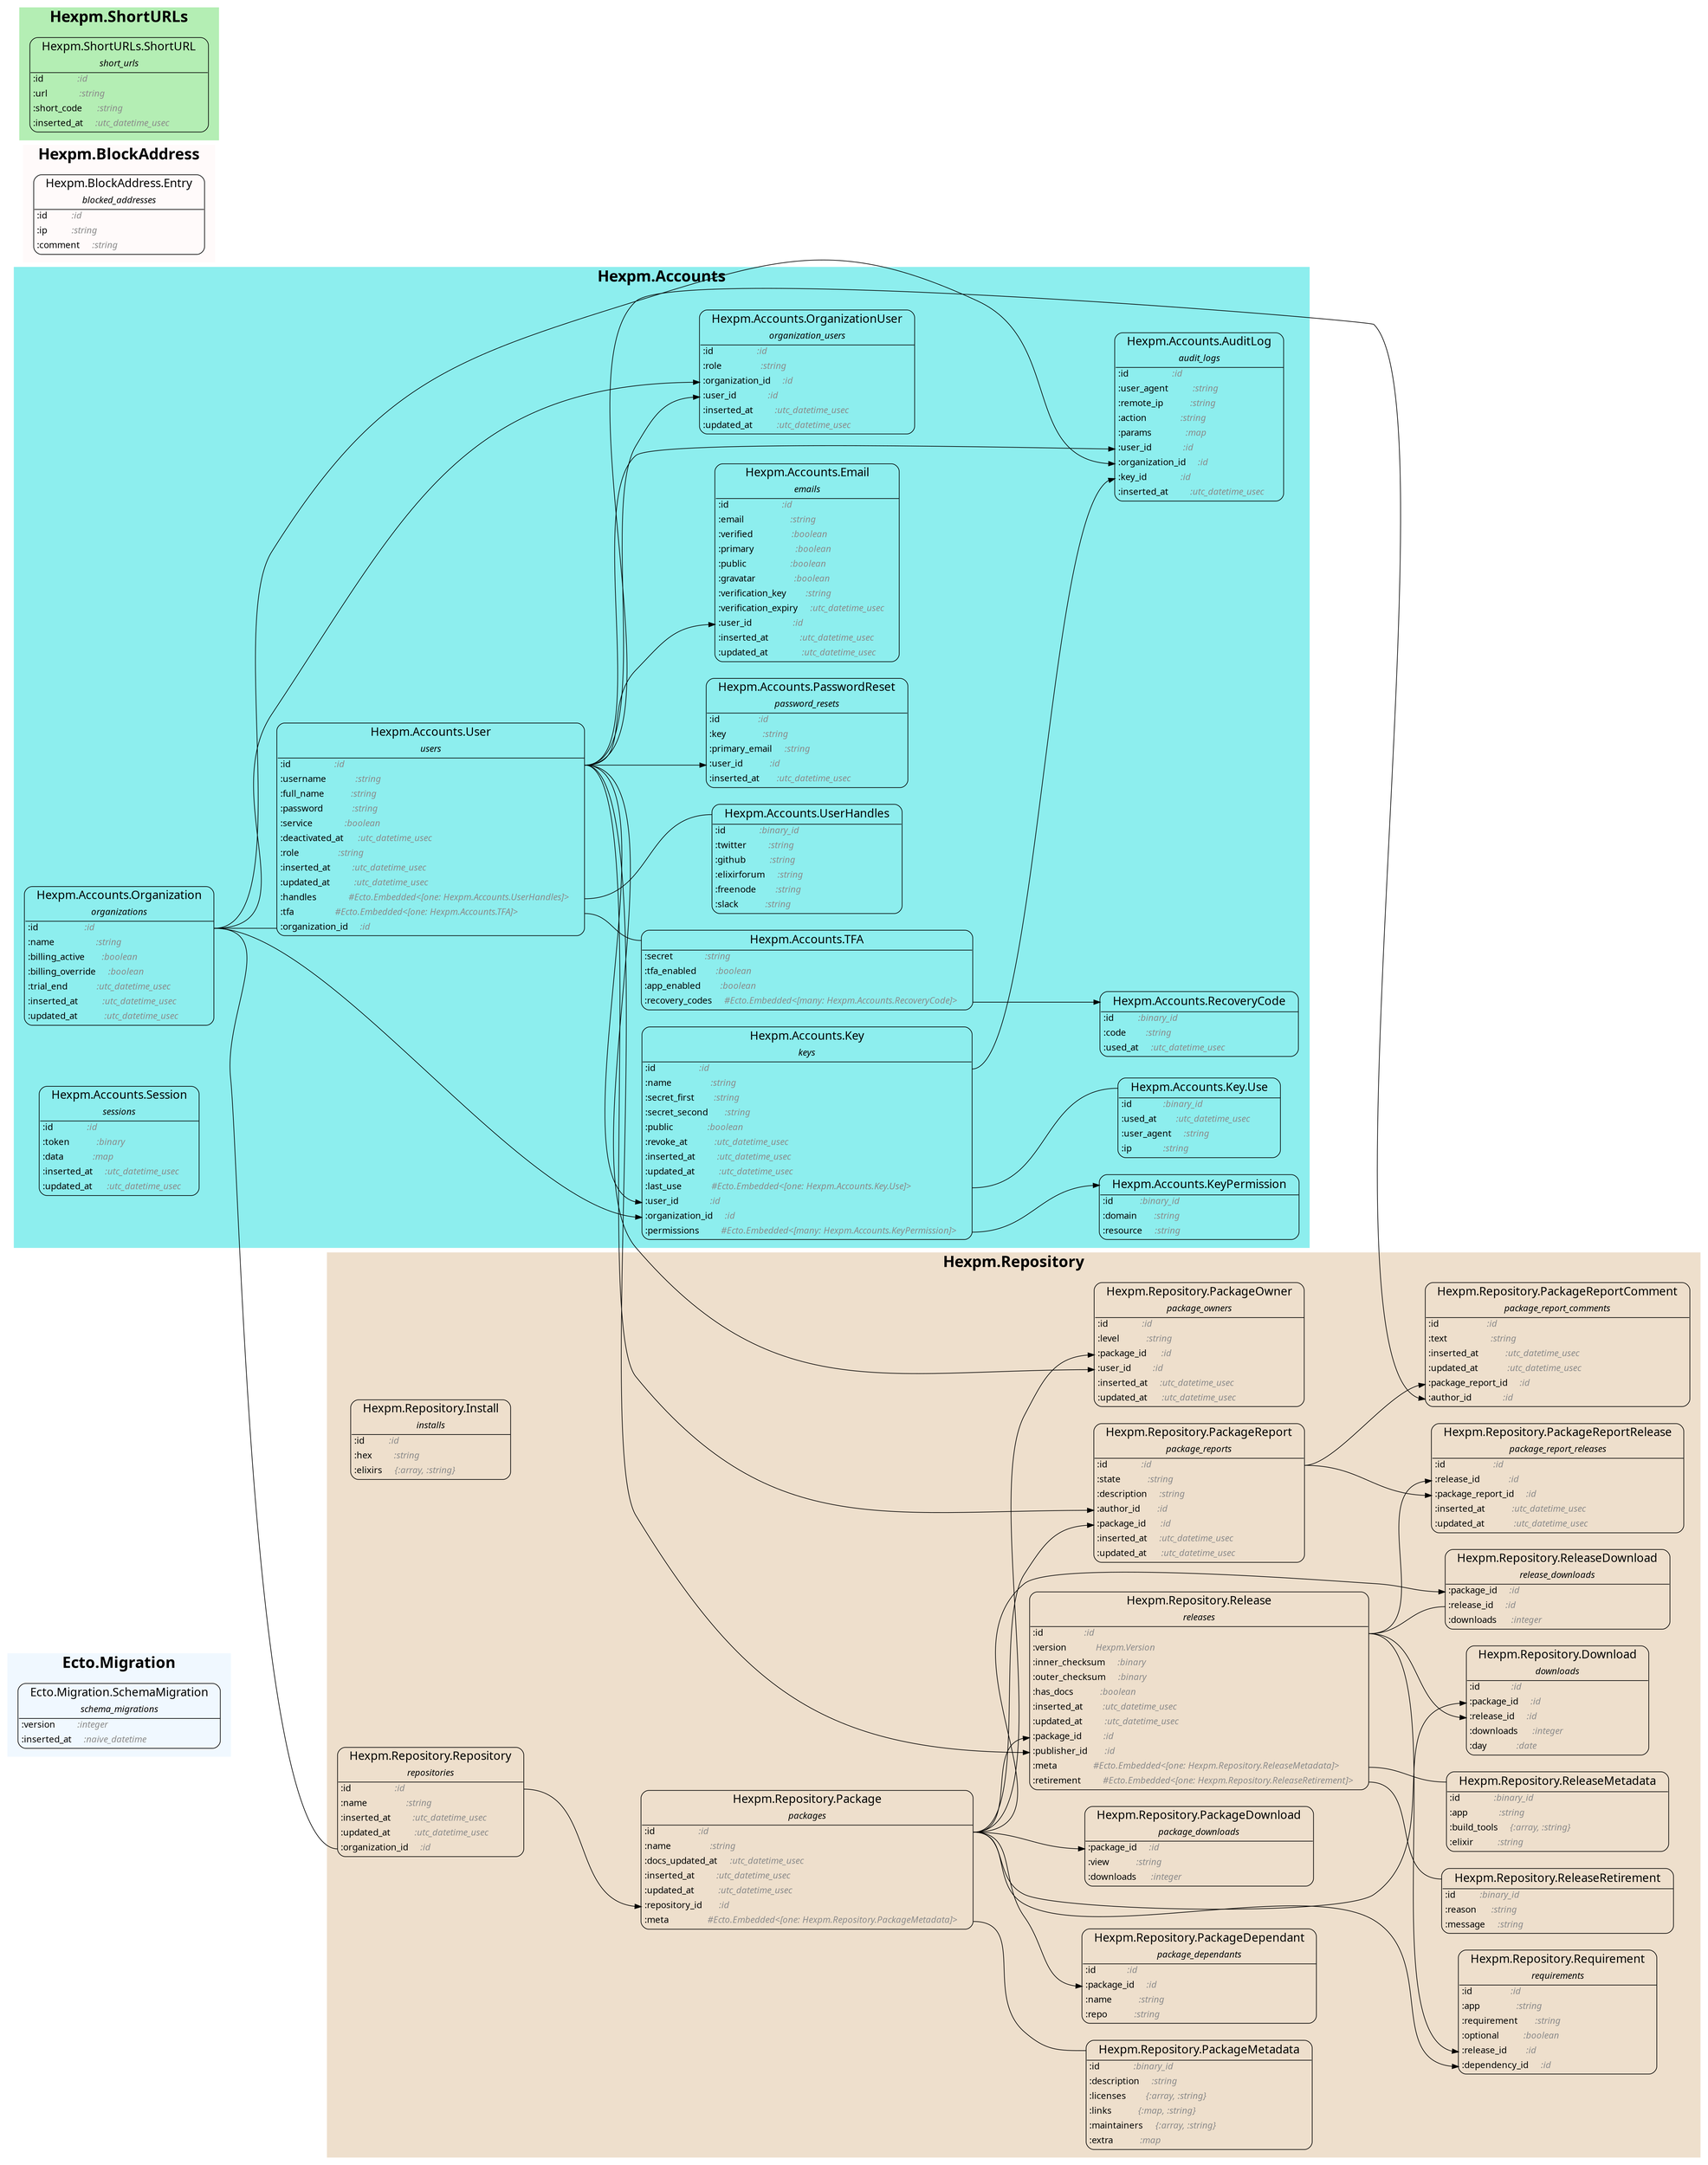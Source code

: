 digraph {
  ranksep=1.0; rankdir=LR;
  node [shape = none, fontname="Roboto Mono"];
  
  subgraph "cluster_Ecto.Migration" {
    style=filled
    fontname="Roboto Mono"
    color = "#f0f8ff"
    label = <<font point-size='24'><b>Ecto.Migration</b></font>>
    "Ecto.Migration.SchemaMigration" [label= <<table align='left' border='1' style='rounded' cellspacing='0' cellpadding='4' cellborder='0'><tr><td port='header@schema_module'><font point-size='18'>   Ecto.Migration.SchemaMigration   </font></td></tr><tr><td border='1' sides='b' colspan='2'><font point-size='14'><i>schema_migrations</i></font></td></tr><tr><td align='left' port='field@version'>:version         <i><font color='gray54'>:integer            </font></i></td></tr><tr><td align='left' port='field@inserted_at'>:inserted_at     <i><font color='gray54'>:naive_datetime     </font></i></td></tr></table>>]
  }
  subgraph "cluster_Hexpm.Accounts" {
    style=filled
    fontname="Roboto Mono"
    color = "#8deeee"
    label = <<font point-size='24'><b>Hexpm.Accounts</b></font>>
    "Hexpm.Accounts.AuditLog" [label= <<table align='left' border='1' style='rounded' cellspacing='0' cellpadding='4' cellborder='0'><tr><td port='header@schema_module'><font point-size='18'>   Hexpm.Accounts.AuditLog   </font></td></tr><tr><td border='1' sides='b' colspan='2'><font point-size='14'><i>audit_logs</i></font></td></tr><tr><td align='left' port='field@id'>:id                  <i><font color='gray54'>:id                    </font></i></td></tr><tr><td align='left' port='field@user_agent'>:user_agent          <i><font color='gray54'>:string                </font></i></td></tr><tr><td align='left' port='field@remote_ip'>:remote_ip           <i><font color='gray54'>:string                </font></i></td></tr><tr><td align='left' port='field@action'>:action              <i><font color='gray54'>:string                </font></i></td></tr><tr><td align='left' port='field@params'>:params              <i><font color='gray54'>:map                   </font></i></td></tr><tr><td align='left' port='field@user_id'>:user_id             <i><font color='gray54'>:id                    </font></i></td></tr><tr><td align='left' port='field@organization_id'>:organization_id     <i><font color='gray54'>:id                    </font></i></td></tr><tr><td align='left' port='field@key_id'>:key_id              <i><font color='gray54'>:id                    </font></i></td></tr><tr><td align='left' port='field@inserted_at'>:inserted_at         <i><font color='gray54'>:utc_datetime_usec     </font></i></td></tr></table>>]
  "Hexpm.Accounts.Email" [label= <<table align='left' border='1' style='rounded' cellspacing='0' cellpadding='4' cellborder='0'><tr><td port='header@schema_module'><font point-size='18'>   Hexpm.Accounts.Email   </font></td></tr><tr><td border='1' sides='b' colspan='2'><font point-size='14'><i>emails</i></font></td></tr><tr><td align='left' port='field@id'>:id                      <i><font color='gray54'>:id                    </font></i></td></tr><tr><td align='left' port='field@email'>:email                   <i><font color='gray54'>:string                </font></i></td></tr><tr><td align='left' port='field@verified'>:verified                <i><font color='gray54'>:boolean               </font></i></td></tr><tr><td align='left' port='field@primary'>:primary                 <i><font color='gray54'>:boolean               </font></i></td></tr><tr><td align='left' port='field@public'>:public                  <i><font color='gray54'>:boolean               </font></i></td></tr><tr><td align='left' port='field@gravatar'>:gravatar                <i><font color='gray54'>:boolean               </font></i></td></tr><tr><td align='left' port='field@verification_key'>:verification_key        <i><font color='gray54'>:string                </font></i></td></tr><tr><td align='left' port='field@verification_expiry'>:verification_expiry     <i><font color='gray54'>:utc_datetime_usec     </font></i></td></tr><tr><td align='left' port='field@user_id'>:user_id                 <i><font color='gray54'>:id                    </font></i></td></tr><tr><td align='left' port='field@inserted_at'>:inserted_at             <i><font color='gray54'>:utc_datetime_usec     </font></i></td></tr><tr><td align='left' port='field@updated_at'>:updated_at              <i><font color='gray54'>:utc_datetime_usec     </font></i></td></tr></table>>]
  "Hexpm.Accounts.Key" [label= <<table align='left' border='1' style='rounded' cellspacing='0' cellpadding='4' cellborder='0'><tr><td port='header@schema_module'><font point-size='18'>   Hexpm.Accounts.Key   </font></td></tr><tr><td border='1' sides='b' colspan='2'><font point-size='14'><i>keys</i></font></td></tr><tr><td align='left' port='field@id'>:id                  <i><font color='gray54'>:id                                                      </font></i></td></tr><tr><td align='left' port='field@name'>:name                <i><font color='gray54'>:string                                                  </font></i></td></tr><tr><td align='left' port='field@secret_first'>:secret_first        <i><font color='gray54'>:string                                                  </font></i></td></tr><tr><td align='left' port='field@secret_second'>:secret_second       <i><font color='gray54'>:string                                                  </font></i></td></tr><tr><td align='left' port='field@public'>:public              <i><font color='gray54'>:boolean                                                 </font></i></td></tr><tr><td align='left' port='field@revoke_at'>:revoke_at           <i><font color='gray54'>:utc_datetime_usec                                       </font></i></td></tr><tr><td align='left' port='field@inserted_at'>:inserted_at         <i><font color='gray54'>:utc_datetime_usec                                       </font></i></td></tr><tr><td align='left' port='field@updated_at'>:updated_at          <i><font color='gray54'>:utc_datetime_usec                                       </font></i></td></tr><tr><td align='left' port='field@last_use'>:last_use            <i><font color='gray54'>#Ecto.Embedded&lt;[one: Hexpm.Accounts.Key.Use]&gt;            </font></i></td></tr><tr><td align='left' port='field@user_id'>:user_id             <i><font color='gray54'>:id                                                      </font></i></td></tr><tr><td align='left' port='field@organization_id'>:organization_id     <i><font color='gray54'>:id                                                      </font></i></td></tr><tr><td align='left' port='field@permissions'>:permissions         <i><font color='gray54'>#Ecto.Embedded&lt;[many: Hexpm.Accounts.KeyPermission]&gt;     </font></i></td></tr></table>>]
  "Hexpm.Accounts.Key.Use" [label= <<table align='left' border='1' style='rounded' cellspacing='0' cellpadding='4' cellborder='0'><tr><td border='1' sides='b' colspan='2' port='header@schema_module'><font point-size='18'>   Hexpm.Accounts.Key.Use   </font></td></tr><tr><td align='left' port='field@id'>:id             <i><font color='gray54'>:binary_id             </font></i></td></tr><tr><td align='left' port='field@used_at'>:used_at        <i><font color='gray54'>:utc_datetime_usec     </font></i></td></tr><tr><td align='left' port='field@user_agent'>:user_agent     <i><font color='gray54'>:string                </font></i></td></tr><tr><td align='left' port='field@ip'>:ip             <i><font color='gray54'>:string                </font></i></td></tr></table>>]
  "Hexpm.Accounts.KeyPermission" [label= <<table align='left' border='1' style='rounded' cellspacing='0' cellpadding='4' cellborder='0'><tr><td border='1' sides='b' colspan='2' port='header@schema_module'><font point-size='18'>   Hexpm.Accounts.KeyPermission   </font></td></tr><tr><td align='left' port='field@id'>:id           <i><font color='gray54'>:binary_id     </font></i></td></tr><tr><td align='left' port='field@domain'>:domain       <i><font color='gray54'>:string        </font></i></td></tr><tr><td align='left' port='field@resource'>:resource     <i><font color='gray54'>:string        </font></i></td></tr></table>>]
  "Hexpm.Accounts.Organization" [label= <<table align='left' border='1' style='rounded' cellspacing='0' cellpadding='4' cellborder='0'><tr><td port='header@schema_module'><font point-size='18'>   Hexpm.Accounts.Organization   </font></td></tr><tr><td border='1' sides='b' colspan='2'><font point-size='14'><i>organizations</i></font></td></tr><tr><td align='left' port='field@id'>:id                   <i><font color='gray54'>:id                    </font></i></td></tr><tr><td align='left' port='field@name'>:name                 <i><font color='gray54'>:string                </font></i></td></tr><tr><td align='left' port='field@billing_active'>:billing_active       <i><font color='gray54'>:boolean               </font></i></td></tr><tr><td align='left' port='field@billing_override'>:billing_override     <i><font color='gray54'>:boolean               </font></i></td></tr><tr><td align='left' port='field@trial_end'>:trial_end            <i><font color='gray54'>:utc_datetime_usec     </font></i></td></tr><tr><td align='left' port='field@inserted_at'>:inserted_at          <i><font color='gray54'>:utc_datetime_usec     </font></i></td></tr><tr><td align='left' port='field@updated_at'>:updated_at           <i><font color='gray54'>:utc_datetime_usec     </font></i></td></tr></table>>]
  "Hexpm.Accounts.OrganizationUser" [label= <<table align='left' border='1' style='rounded' cellspacing='0' cellpadding='4' cellborder='0'><tr><td port='header@schema_module'><font point-size='18'>   Hexpm.Accounts.OrganizationUser   </font></td></tr><tr><td border='1' sides='b' colspan='2'><font point-size='14'><i>organization_users</i></font></td></tr><tr><td align='left' port='field@id'>:id                  <i><font color='gray54'>:id                    </font></i></td></tr><tr><td align='left' port='field@role'>:role                <i><font color='gray54'>:string                </font></i></td></tr><tr><td align='left' port='field@organization_id'>:organization_id     <i><font color='gray54'>:id                    </font></i></td></tr><tr><td align='left' port='field@user_id'>:user_id             <i><font color='gray54'>:id                    </font></i></td></tr><tr><td align='left' port='field@inserted_at'>:inserted_at         <i><font color='gray54'>:utc_datetime_usec     </font></i></td></tr><tr><td align='left' port='field@updated_at'>:updated_at          <i><font color='gray54'>:utc_datetime_usec     </font></i></td></tr></table>>]
  "Hexpm.Accounts.PasswordReset" [label= <<table align='left' border='1' style='rounded' cellspacing='0' cellpadding='4' cellborder='0'><tr><td port='header@schema_module'><font point-size='18'>   Hexpm.Accounts.PasswordReset   </font></td></tr><tr><td border='1' sides='b' colspan='2'><font point-size='14'><i>password_resets</i></font></td></tr><tr><td align='left' port='field@id'>:id                <i><font color='gray54'>:id                    </font></i></td></tr><tr><td align='left' port='field@key'>:key               <i><font color='gray54'>:string                </font></i></td></tr><tr><td align='left' port='field@primary_email'>:primary_email     <i><font color='gray54'>:string                </font></i></td></tr><tr><td align='left' port='field@user_id'>:user_id           <i><font color='gray54'>:id                    </font></i></td></tr><tr><td align='left' port='field@inserted_at'>:inserted_at       <i><font color='gray54'>:utc_datetime_usec     </font></i></td></tr></table>>]
  "Hexpm.Accounts.RecoveryCode" [label= <<table align='left' border='1' style='rounded' cellspacing='0' cellpadding='4' cellborder='0'><tr><td border='1' sides='b' colspan='2' port='header@schema_module'><font point-size='18'>   Hexpm.Accounts.RecoveryCode   </font></td></tr><tr><td align='left' port='field@id'>:id          <i><font color='gray54'>:binary_id             </font></i></td></tr><tr><td align='left' port='field@code'>:code        <i><font color='gray54'>:string                </font></i></td></tr><tr><td align='left' port='field@used_at'>:used_at     <i><font color='gray54'>:utc_datetime_usec     </font></i></td></tr></table>>]
  "Hexpm.Accounts.Session" [label= <<table align='left' border='1' style='rounded' cellspacing='0' cellpadding='4' cellborder='0'><tr><td port='header@schema_module'><font point-size='18'>   Hexpm.Accounts.Session   </font></td></tr><tr><td border='1' sides='b' colspan='2'><font point-size='14'><i>sessions</i></font></td></tr><tr><td align='left' port='field@id'>:id              <i><font color='gray54'>:id                    </font></i></td></tr><tr><td align='left' port='field@token'>:token           <i><font color='gray54'>:binary                </font></i></td></tr><tr><td align='left' port='field@data'>:data            <i><font color='gray54'>:map                   </font></i></td></tr><tr><td align='left' port='field@inserted_at'>:inserted_at     <i><font color='gray54'>:utc_datetime_usec     </font></i></td></tr><tr><td align='left' port='field@updated_at'>:updated_at      <i><font color='gray54'>:utc_datetime_usec     </font></i></td></tr></table>>]
  "Hexpm.Accounts.TFA" [label= <<table align='left' border='1' style='rounded' cellspacing='0' cellpadding='4' cellborder='0'><tr><td border='1' sides='b' colspan='2' port='header@schema_module'><font point-size='18'>   Hexpm.Accounts.TFA   </font></td></tr><tr><td align='left' port='field@secret'>:secret             <i><font color='gray54'>:string                                                 </font></i></td></tr><tr><td align='left' port='field@tfa_enabled'>:tfa_enabled        <i><font color='gray54'>:boolean                                                </font></i></td></tr><tr><td align='left' port='field@app_enabled'>:app_enabled        <i><font color='gray54'>:boolean                                                </font></i></td></tr><tr><td align='left' port='field@recovery_codes'>:recovery_codes     <i><font color='gray54'>#Ecto.Embedded&lt;[many: Hexpm.Accounts.RecoveryCode]&gt;     </font></i></td></tr></table>>]
  "Hexpm.Accounts.User" [label= <<table align='left' border='1' style='rounded' cellspacing='0' cellpadding='4' cellborder='0'><tr><td port='header@schema_module'><font point-size='18'>   Hexpm.Accounts.User   </font></td></tr><tr><td border='1' sides='b' colspan='2'><font point-size='14'><i>users</i></font></td></tr><tr><td align='left' port='field@id'>:id                  <i><font color='gray54'>:id                                                   </font></i></td></tr><tr><td align='left' port='field@username'>:username            <i><font color='gray54'>:string                                               </font></i></td></tr><tr><td align='left' port='field@full_name'>:full_name           <i><font color='gray54'>:string                                               </font></i></td></tr><tr><td align='left' port='field@password'>:password            <i><font color='gray54'>:string                                               </font></i></td></tr><tr><td align='left' port='field@service'>:service             <i><font color='gray54'>:boolean                                              </font></i></td></tr><tr><td align='left' port='field@deactivated_at'>:deactivated_at      <i><font color='gray54'>:utc_datetime_usec                                    </font></i></td></tr><tr><td align='left' port='field@role'>:role                <i><font color='gray54'>:string                                               </font></i></td></tr><tr><td align='left' port='field@inserted_at'>:inserted_at         <i><font color='gray54'>:utc_datetime_usec                                    </font></i></td></tr><tr><td align='left' port='field@updated_at'>:updated_at          <i><font color='gray54'>:utc_datetime_usec                                    </font></i></td></tr><tr><td align='left' port='field@handles'>:handles             <i><font color='gray54'>#Ecto.Embedded&lt;[one: Hexpm.Accounts.UserHandles]&gt;     </font></i></td></tr><tr><td align='left' port='field@tfa'>:tfa                 <i><font color='gray54'>#Ecto.Embedded&lt;[one: Hexpm.Accounts.TFA]&gt;             </font></i></td></tr><tr><td align='left' port='field@organization_id'>:organization_id     <i><font color='gray54'>:id                                                   </font></i></td></tr></table>>]
  "Hexpm.Accounts.UserHandles" [label= <<table align='left' border='1' style='rounded' cellspacing='0' cellpadding='4' cellborder='0'><tr><td border='1' sides='b' colspan='2' port='header@schema_module'><font point-size='18'>   Hexpm.Accounts.UserHandles   </font></td></tr><tr><td align='left' port='field@id'>:id              <i><font color='gray54'>:binary_id     </font></i></td></tr><tr><td align='left' port='field@twitter'>:twitter         <i><font color='gray54'>:string        </font></i></td></tr><tr><td align='left' port='field@github'>:github          <i><font color='gray54'>:string        </font></i></td></tr><tr><td align='left' port='field@elixirforum'>:elixirforum     <i><font color='gray54'>:string        </font></i></td></tr><tr><td align='left' port='field@freenode'>:freenode        <i><font color='gray54'>:string        </font></i></td></tr><tr><td align='left' port='field@slack'>:slack           <i><font color='gray54'>:string        </font></i></td></tr></table>>]
  }
  subgraph "cluster_Hexpm.BlockAddress" {
    style=filled
    fontname="Roboto Mono"
    color = "#fffafa"
    label = <<font point-size='24'><b>Hexpm.BlockAddress</b></font>>
    "Hexpm.BlockAddress.Entry" [label= <<table align='left' border='1' style='rounded' cellspacing='0' cellpadding='4' cellborder='0'><tr><td port='header@schema_module'><font point-size='18'>   Hexpm.BlockAddress.Entry   </font></td></tr><tr><td border='1' sides='b' colspan='2'><font point-size='14'><i>blocked_addresses</i></font></td></tr><tr><td align='left' port='field@id'>:id          <i><font color='gray54'>:id         </font></i></td></tr><tr><td align='left' port='field@ip'>:ip          <i><font color='gray54'>:string     </font></i></td></tr><tr><td align='left' port='field@comment'>:comment     <i><font color='gray54'>:string     </font></i></td></tr></table>>]
  }
  subgraph "cluster_Hexpm.Repository" {
    style=filled
    fontname="Roboto Mono"
    color = "#eedfcc"
    label = <<font point-size='24'><b>Hexpm.Repository</b></font>>
    "Hexpm.Repository.Download" [label= <<table align='left' border='1' style='rounded' cellspacing='0' cellpadding='4' cellborder='0'><tr><td port='header@schema_module'><font point-size='18'>   Hexpm.Repository.Download   </font></td></tr><tr><td border='1' sides='b' colspan='2'><font point-size='14'><i>downloads</i></font></td></tr><tr><td align='left' port='field@id'>:id             <i><font color='gray54'>:id          </font></i></td></tr><tr><td align='left' port='field@package_id'>:package_id     <i><font color='gray54'>:id          </font></i></td></tr><tr><td align='left' port='field@release_id'>:release_id     <i><font color='gray54'>:id          </font></i></td></tr><tr><td align='left' port='field@downloads'>:downloads      <i><font color='gray54'>:integer     </font></i></td></tr><tr><td align='left' port='field@day'>:day            <i><font color='gray54'>:date        </font></i></td></tr></table>>]
  "Hexpm.Repository.Install" [label= <<table align='left' border='1' style='rounded' cellspacing='0' cellpadding='4' cellborder='0'><tr><td port='header@schema_module'><font point-size='18'>   Hexpm.Repository.Install   </font></td></tr><tr><td border='1' sides='b' colspan='2'><font point-size='14'><i>installs</i></font></td></tr><tr><td align='left' port='field@id'>:id          <i><font color='gray54'>:id                   </font></i></td></tr><tr><td align='left' port='field@hex'>:hex         <i><font color='gray54'>:string               </font></i></td></tr><tr><td align='left' port='field@elixirs'>:elixirs     <i><font color='gray54'>{:array, :string}     </font></i></td></tr></table>>]
  "Hexpm.Repository.Package" [label= <<table align='left' border='1' style='rounded' cellspacing='0' cellpadding='4' cellborder='0'><tr><td port='header@schema_module'><font point-size='18'>   Hexpm.Repository.Package   </font></td></tr><tr><td border='1' sides='b' colspan='2'><font point-size='14'><i>packages</i></font></td></tr><tr><td align='left' port='field@id'>:id                  <i><font color='gray54'>:id                                                         </font></i></td></tr><tr><td align='left' port='field@name'>:name                <i><font color='gray54'>:string                                                     </font></i></td></tr><tr><td align='left' port='field@docs_updated_at'>:docs_updated_at     <i><font color='gray54'>:utc_datetime_usec                                          </font></i></td></tr><tr><td align='left' port='field@inserted_at'>:inserted_at         <i><font color='gray54'>:utc_datetime_usec                                          </font></i></td></tr><tr><td align='left' port='field@updated_at'>:updated_at          <i><font color='gray54'>:utc_datetime_usec                                          </font></i></td></tr><tr><td align='left' port='field@repository_id'>:repository_id       <i><font color='gray54'>:id                                                         </font></i></td></tr><tr><td align='left' port='field@meta'>:meta                <i><font color='gray54'>#Ecto.Embedded&lt;[one: Hexpm.Repository.PackageMetadata]&gt;     </font></i></td></tr></table>>]
  "Hexpm.Repository.PackageDependant" [label= <<table align='left' border='1' style='rounded' cellspacing='0' cellpadding='4' cellborder='0'><tr><td port='header@schema_module'><font point-size='18'>   Hexpm.Repository.PackageDependant   </font></td></tr><tr><td border='1' sides='b' colspan='2'><font point-size='14'><i>package_dependants</i></font></td></tr><tr><td align='left' port='field@id'>:id             <i><font color='gray54'>:id         </font></i></td></tr><tr><td align='left' port='field@package_id'>:package_id     <i><font color='gray54'>:id         </font></i></td></tr><tr><td align='left' port='field@name'>:name           <i><font color='gray54'>:string     </font></i></td></tr><tr><td align='left' port='field@repo'>:repo           <i><font color='gray54'>:string     </font></i></td></tr></table>>]
  "Hexpm.Repository.PackageDownload" [label= <<table align='left' border='1' style='rounded' cellspacing='0' cellpadding='4' cellborder='0'><tr><td port='header@schema_module'><font point-size='18'>   Hexpm.Repository.PackageDownload   </font></td></tr><tr><td border='1' sides='b' colspan='2'><font point-size='14'><i>package_downloads</i></font></td></tr><tr><td align='left' port='field@package_id'>:package_id     <i><font color='gray54'>:id          </font></i></td></tr><tr><td align='left' port='field@view'>:view           <i><font color='gray54'>:string      </font></i></td></tr><tr><td align='left' port='field@downloads'>:downloads      <i><font color='gray54'>:integer     </font></i></td></tr></table>>]
  "Hexpm.Repository.PackageMetadata" [label= <<table align='left' border='1' style='rounded' cellspacing='0' cellpadding='4' cellborder='0'><tr><td border='1' sides='b' colspan='2' port='header@schema_module'><font point-size='18'>   Hexpm.Repository.PackageMetadata   </font></td></tr><tr><td align='left' port='field@id'>:id              <i><font color='gray54'>:binary_id            </font></i></td></tr><tr><td align='left' port='field@description'>:description     <i><font color='gray54'>:string               </font></i></td></tr><tr><td align='left' port='field@licenses'>:licenses        <i><font color='gray54'>{:array, :string}     </font></i></td></tr><tr><td align='left' port='field@links'>:links           <i><font color='gray54'>{:map, :string}       </font></i></td></tr><tr><td align='left' port='field@maintainers'>:maintainers     <i><font color='gray54'>{:array, :string}     </font></i></td></tr><tr><td align='left' port='field@extra'>:extra           <i><font color='gray54'>:map                  </font></i></td></tr></table>>]
  "Hexpm.Repository.PackageOwner" [label= <<table align='left' border='1' style='rounded' cellspacing='0' cellpadding='4' cellborder='0'><tr><td port='header@schema_module'><font point-size='18'>   Hexpm.Repository.PackageOwner   </font></td></tr><tr><td border='1' sides='b' colspan='2'><font point-size='14'><i>package_owners</i></font></td></tr><tr><td align='left' port='field@id'>:id              <i><font color='gray54'>:id                    </font></i></td></tr><tr><td align='left' port='field@level'>:level           <i><font color='gray54'>:string                </font></i></td></tr><tr><td align='left' port='field@package_id'>:package_id      <i><font color='gray54'>:id                    </font></i></td></tr><tr><td align='left' port='field@user_id'>:user_id         <i><font color='gray54'>:id                    </font></i></td></tr><tr><td align='left' port='field@inserted_at'>:inserted_at     <i><font color='gray54'>:utc_datetime_usec     </font></i></td></tr><tr><td align='left' port='field@updated_at'>:updated_at      <i><font color='gray54'>:utc_datetime_usec     </font></i></td></tr></table>>]
  "Hexpm.Repository.PackageReport" [label= <<table align='left' border='1' style='rounded' cellspacing='0' cellpadding='4' cellborder='0'><tr><td port='header@schema_module'><font point-size='18'>   Hexpm.Repository.PackageReport   </font></td></tr><tr><td border='1' sides='b' colspan='2'><font point-size='14'><i>package_reports</i></font></td></tr><tr><td align='left' port='field@id'>:id              <i><font color='gray54'>:id                    </font></i></td></tr><tr><td align='left' port='field@state'>:state           <i><font color='gray54'>:string                </font></i></td></tr><tr><td align='left' port='field@description'>:description     <i><font color='gray54'>:string                </font></i></td></tr><tr><td align='left' port='field@author_id'>:author_id       <i><font color='gray54'>:id                    </font></i></td></tr><tr><td align='left' port='field@package_id'>:package_id      <i><font color='gray54'>:id                    </font></i></td></tr><tr><td align='left' port='field@inserted_at'>:inserted_at     <i><font color='gray54'>:utc_datetime_usec     </font></i></td></tr><tr><td align='left' port='field@updated_at'>:updated_at      <i><font color='gray54'>:utc_datetime_usec     </font></i></td></tr></table>>]
  "Hexpm.Repository.PackageReportComment" [label= <<table align='left' border='1' style='rounded' cellspacing='0' cellpadding='4' cellborder='0'><tr><td port='header@schema_module'><font point-size='18'>   Hexpm.Repository.PackageReportComment   </font></td></tr><tr><td border='1' sides='b' colspan='2'><font point-size='14'><i>package_report_comments</i></font></td></tr><tr><td align='left' port='field@id'>:id                    <i><font color='gray54'>:id                    </font></i></td></tr><tr><td align='left' port='field@text'>:text                  <i><font color='gray54'>:string                </font></i></td></tr><tr><td align='left' port='field@inserted_at'>:inserted_at           <i><font color='gray54'>:utc_datetime_usec     </font></i></td></tr><tr><td align='left' port='field@updated_at'>:updated_at            <i><font color='gray54'>:utc_datetime_usec     </font></i></td></tr><tr><td align='left' port='field@package_report_id'>:package_report_id     <i><font color='gray54'>:id                    </font></i></td></tr><tr><td align='left' port='field@author_id'>:author_id             <i><font color='gray54'>:id                    </font></i></td></tr></table>>]
  "Hexpm.Repository.PackageReportRelease" [label= <<table align='left' border='1' style='rounded' cellspacing='0' cellpadding='4' cellborder='0'><tr><td port='header@schema_module'><font point-size='18'>   Hexpm.Repository.PackageReportRelease   </font></td></tr><tr><td border='1' sides='b' colspan='2'><font point-size='14'><i>package_report_releases</i></font></td></tr><tr><td align='left' port='field@id'>:id                    <i><font color='gray54'>:id                    </font></i></td></tr><tr><td align='left' port='field@release_id'>:release_id            <i><font color='gray54'>:id                    </font></i></td></tr><tr><td align='left' port='field@package_report_id'>:package_report_id     <i><font color='gray54'>:id                    </font></i></td></tr><tr><td align='left' port='field@inserted_at'>:inserted_at           <i><font color='gray54'>:utc_datetime_usec     </font></i></td></tr><tr><td align='left' port='field@updated_at'>:updated_at            <i><font color='gray54'>:utc_datetime_usec     </font></i></td></tr></table>>]
  "Hexpm.Repository.Release" [label= <<table align='left' border='1' style='rounded' cellspacing='0' cellpadding='4' cellborder='0'><tr><td port='header@schema_module'><font point-size='18'>   Hexpm.Repository.Release   </font></td></tr><tr><td border='1' sides='b' colspan='2'><font point-size='14'><i>releases</i></font></td></tr><tr><td align='left' port='field@id'>:id                 <i><font color='gray54'>:id                                                           </font></i></td></tr><tr><td align='left' port='field@version'>:version            <i><font color='gray54'>Hexpm.Version                                                 </font></i></td></tr><tr><td align='left' port='field@inner_checksum'>:inner_checksum     <i><font color='gray54'>:binary                                                       </font></i></td></tr><tr><td align='left' port='field@outer_checksum'>:outer_checksum     <i><font color='gray54'>:binary                                                       </font></i></td></tr><tr><td align='left' port='field@has_docs'>:has_docs           <i><font color='gray54'>:boolean                                                      </font></i></td></tr><tr><td align='left' port='field@inserted_at'>:inserted_at        <i><font color='gray54'>:utc_datetime_usec                                            </font></i></td></tr><tr><td align='left' port='field@updated_at'>:updated_at         <i><font color='gray54'>:utc_datetime_usec                                            </font></i></td></tr><tr><td align='left' port='field@package_id'>:package_id         <i><font color='gray54'>:id                                                           </font></i></td></tr><tr><td align='left' port='field@publisher_id'>:publisher_id       <i><font color='gray54'>:id                                                           </font></i></td></tr><tr><td align='left' port='field@meta'>:meta               <i><font color='gray54'>#Ecto.Embedded&lt;[one: Hexpm.Repository.ReleaseMetadata]&gt;       </font></i></td></tr><tr><td align='left' port='field@retirement'>:retirement         <i><font color='gray54'>#Ecto.Embedded&lt;[one: Hexpm.Repository.ReleaseRetirement]&gt;     </font></i></td></tr></table>>]
  "Hexpm.Repository.ReleaseDownload" [label= <<table align='left' border='1' style='rounded' cellspacing='0' cellpadding='4' cellborder='0'><tr><td port='header@schema_module'><font point-size='18'>   Hexpm.Repository.ReleaseDownload   </font></td></tr><tr><td border='1' sides='b' colspan='2'><font point-size='14'><i>release_downloads</i></font></td></tr><tr><td align='left' port='field@package_id'>:package_id     <i><font color='gray54'>:id          </font></i></td></tr><tr><td align='left' port='field@release_id'>:release_id     <i><font color='gray54'>:id          </font></i></td></tr><tr><td align='left' port='field@downloads'>:downloads      <i><font color='gray54'>:integer     </font></i></td></tr></table>>]
  "Hexpm.Repository.ReleaseMetadata" [label= <<table align='left' border='1' style='rounded' cellspacing='0' cellpadding='4' cellborder='0'><tr><td border='1' sides='b' colspan='2' port='header@schema_module'><font point-size='18'>   Hexpm.Repository.ReleaseMetadata   </font></td></tr><tr><td align='left' port='field@id'>:id              <i><font color='gray54'>:binary_id            </font></i></td></tr><tr><td align='left' port='field@app'>:app             <i><font color='gray54'>:string               </font></i></td></tr><tr><td align='left' port='field@build_tools'>:build_tools     <i><font color='gray54'>{:array, :string}     </font></i></td></tr><tr><td align='left' port='field@elixir'>:elixir          <i><font color='gray54'>:string               </font></i></td></tr></table>>]
  "Hexpm.Repository.ReleaseRetirement" [label= <<table align='left' border='1' style='rounded' cellspacing='0' cellpadding='4' cellborder='0'><tr><td border='1' sides='b' colspan='2' port='header@schema_module'><font point-size='18'>   Hexpm.Repository.ReleaseRetirement   </font></td></tr><tr><td align='left' port='field@id'>:id          <i><font color='gray54'>:binary_id     </font></i></td></tr><tr><td align='left' port='field@reason'>:reason      <i><font color='gray54'>:string        </font></i></td></tr><tr><td align='left' port='field@message'>:message     <i><font color='gray54'>:string        </font></i></td></tr></table>>]
  "Hexpm.Repository.Repository" [label= <<table align='left' border='1' style='rounded' cellspacing='0' cellpadding='4' cellborder='0'><tr><td port='header@schema_module'><font point-size='18'>   Hexpm.Repository.Repository   </font></td></tr><tr><td border='1' sides='b' colspan='2'><font point-size='14'><i>repositories</i></font></td></tr><tr><td align='left' port='field@id'>:id                  <i><font color='gray54'>:id                    </font></i></td></tr><tr><td align='left' port='field@name'>:name                <i><font color='gray54'>:string                </font></i></td></tr><tr><td align='left' port='field@inserted_at'>:inserted_at         <i><font color='gray54'>:utc_datetime_usec     </font></i></td></tr><tr><td align='left' port='field@updated_at'>:updated_at          <i><font color='gray54'>:utc_datetime_usec     </font></i></td></tr><tr><td align='left' port='field@organization_id'>:organization_id     <i><font color='gray54'>:id                    </font></i></td></tr></table>>]
  "Hexpm.Repository.Requirement" [label= <<table align='left' border='1' style='rounded' cellspacing='0' cellpadding='4' cellborder='0'><tr><td port='header@schema_module'><font point-size='18'>   Hexpm.Repository.Requirement   </font></td></tr><tr><td border='1' sides='b' colspan='2'><font point-size='14'><i>requirements</i></font></td></tr><tr><td align='left' port='field@id'>:id                <i><font color='gray54'>:id          </font></i></td></tr><tr><td align='left' port='field@app'>:app               <i><font color='gray54'>:string      </font></i></td></tr><tr><td align='left' port='field@requirement'>:requirement       <i><font color='gray54'>:string      </font></i></td></tr><tr><td align='left' port='field@optional'>:optional          <i><font color='gray54'>:boolean     </font></i></td></tr><tr><td align='left' port='field@release_id'>:release_id        <i><font color='gray54'>:id          </font></i></td></tr><tr><td align='left' port='field@dependency_id'>:dependency_id     <i><font color='gray54'>:id          </font></i></td></tr></table>>]
  }
  subgraph "cluster_Hexpm.ShortURLs" {
    style=filled
    fontname="Roboto Mono"
    color = "#b4eeb4"
    label = <<font point-size='24'><b>Hexpm.ShortURLs</b></font>>
    "Hexpm.ShortURLs.ShortURL" [label= <<table align='left' border='1' style='rounded' cellspacing='0' cellpadding='4' cellborder='0'><tr><td port='header@schema_module'><font point-size='18'>   Hexpm.ShortURLs.ShortURL   </font></td></tr><tr><td border='1' sides='b' colspan='2'><font point-size='14'><i>short_urls</i></font></td></tr><tr><td align='left' port='field@id'>:id              <i><font color='gray54'>:id                    </font></i></td></tr><tr><td align='left' port='field@url'>:url             <i><font color='gray54'>:string                </font></i></td></tr><tr><td align='left' port='field@short_code'>:short_code      <i><font color='gray54'>:string                </font></i></td></tr><tr><td align='left' port='field@inserted_at'>:inserted_at     <i><font color='gray54'>:utc_datetime_usec     </font></i></td></tr></table>>]
  }

  "Hexpm.Accounts.TFA":"field@recovery_codes":e -> "Hexpm.Accounts.RecoveryCode":"header@schema_module":w
  "Hexpm.Accounts.Key":"field@id":e -> "Hexpm.Accounts.AuditLog":"field@key_id":w
  "Hexpm.Accounts.Key":"field@last_use":e -> "Hexpm.Accounts.Key.Use":"header@schema_module":w [dir=none]
  "Hexpm.Accounts.Key":"field@permissions":e -> "Hexpm.Accounts.KeyPermission":"header@schema_module":w
  "Hexpm.Accounts.Organization":"field@id":e -> "Hexpm.Accounts.AuditLog":"field@organization_id":w
  "Hexpm.Accounts.Organization":"field@id":e -> "Hexpm.Accounts.Key":"field@organization_id":w
  "Hexpm.Accounts.Organization":"field@id":e -> "Hexpm.Accounts.OrganizationUser":"field@organization_id":w
  "Hexpm.Accounts.Organization":"field@id":e -> "Hexpm.Repository.Repository":"field@organization_id":w [dir=none]
  "Hexpm.Accounts.Organization":"field@id":e -> "Hexpm.Accounts.User":"field@organization_id":w [dir=none]
  "Hexpm.Repository.PackageReport":"field@id":e -> "Hexpm.Repository.PackageReportComment":"field@package_report_id":w
  "Hexpm.Repository.PackageReport":"field@id":e -> "Hexpm.Repository.PackageReportRelease":"field@package_report_id":w
  "Hexpm.Repository.Package":"field@id":e -> "Hexpm.Repository.Download":"field@package_id":w
  "Hexpm.Repository.Package":"field@id":e -> "Hexpm.Repository.PackageDependant":"field@package_id":w
  "Hexpm.Repository.Package":"field@id":e -> "Hexpm.Repository.PackageDownload":"field@package_id":w
  "Hexpm.Repository.Package":"field@id":e -> "Hexpm.Repository.PackageOwner":"field@package_id":w
  "Hexpm.Repository.Package":"field@id":e -> "Hexpm.Repository.PackageReport":"field@package_id":w
  "Hexpm.Repository.Package":"field@id":e -> "Hexpm.Repository.ReleaseDownload":"field@package_id":w
  "Hexpm.Repository.Package":"field@id":e -> "Hexpm.Repository.Release":"field@package_id":w
  "Hexpm.Repository.Package":"field@id":e -> "Hexpm.Repository.Requirement":"field@dependency_id":w
  "Hexpm.Repository.Package":"field@meta":e -> "Hexpm.Repository.PackageMetadata":"header@schema_module":w [dir=none]
  "Hexpm.Repository.Release":"field@id":e -> "Hexpm.Repository.Download":"field@release_id":w
  "Hexpm.Repository.Release":"field@id":e -> "Hexpm.Repository.PackageReportRelease":"field@release_id":w
  "Hexpm.Repository.Release":"field@id":e -> "Hexpm.Repository.ReleaseDownload":"field@release_id":w [dir=none]
  "Hexpm.Repository.Release":"field@id":e -> "Hexpm.Repository.Requirement":"field@release_id":w
  "Hexpm.Repository.Release":"field@meta":e -> "Hexpm.Repository.ReleaseMetadata":"header@schema_module":w [dir=none]
  "Hexpm.Repository.Release":"field@retirement":e -> "Hexpm.Repository.ReleaseRetirement":"header@schema_module":w [dir=none]
  "Hexpm.Repository.Repository":"field@id":e -> "Hexpm.Repository.Package":"field@repository_id":w
  "Hexpm.Accounts.User":"field@handles":e -> "Hexpm.Accounts.UserHandles":"header@schema_module":w [dir=none]
  "Hexpm.Accounts.User":"field@id":e -> "Hexpm.Accounts.AuditLog":"field@user_id":w
  "Hexpm.Accounts.User":"field@id":e -> "Hexpm.Accounts.Email":"field@user_id":w
  "Hexpm.Accounts.User":"field@id":e -> "Hexpm.Accounts.Key":"field@user_id":w
  "Hexpm.Accounts.User":"field@id":e -> "Hexpm.Accounts.OrganizationUser":"field@user_id":w
  "Hexpm.Accounts.User":"field@id":e -> "Hexpm.Repository.PackageOwner":"field@user_id":w
  "Hexpm.Accounts.User":"field@id":e -> "Hexpm.Repository.PackageReportComment":"field@author_id":w
  "Hexpm.Accounts.User":"field@id":e -> "Hexpm.Repository.PackageReport":"field@author_id":w
  "Hexpm.Accounts.User":"field@id":e -> "Hexpm.Accounts.PasswordReset":"field@user_id":w
  "Hexpm.Accounts.User":"field@id":e -> "Hexpm.Repository.Release":"field@publisher_id":w
  "Hexpm.Accounts.User":"field@tfa":e -> "Hexpm.Accounts.TFA":"header@schema_module":w [dir=none]
}
